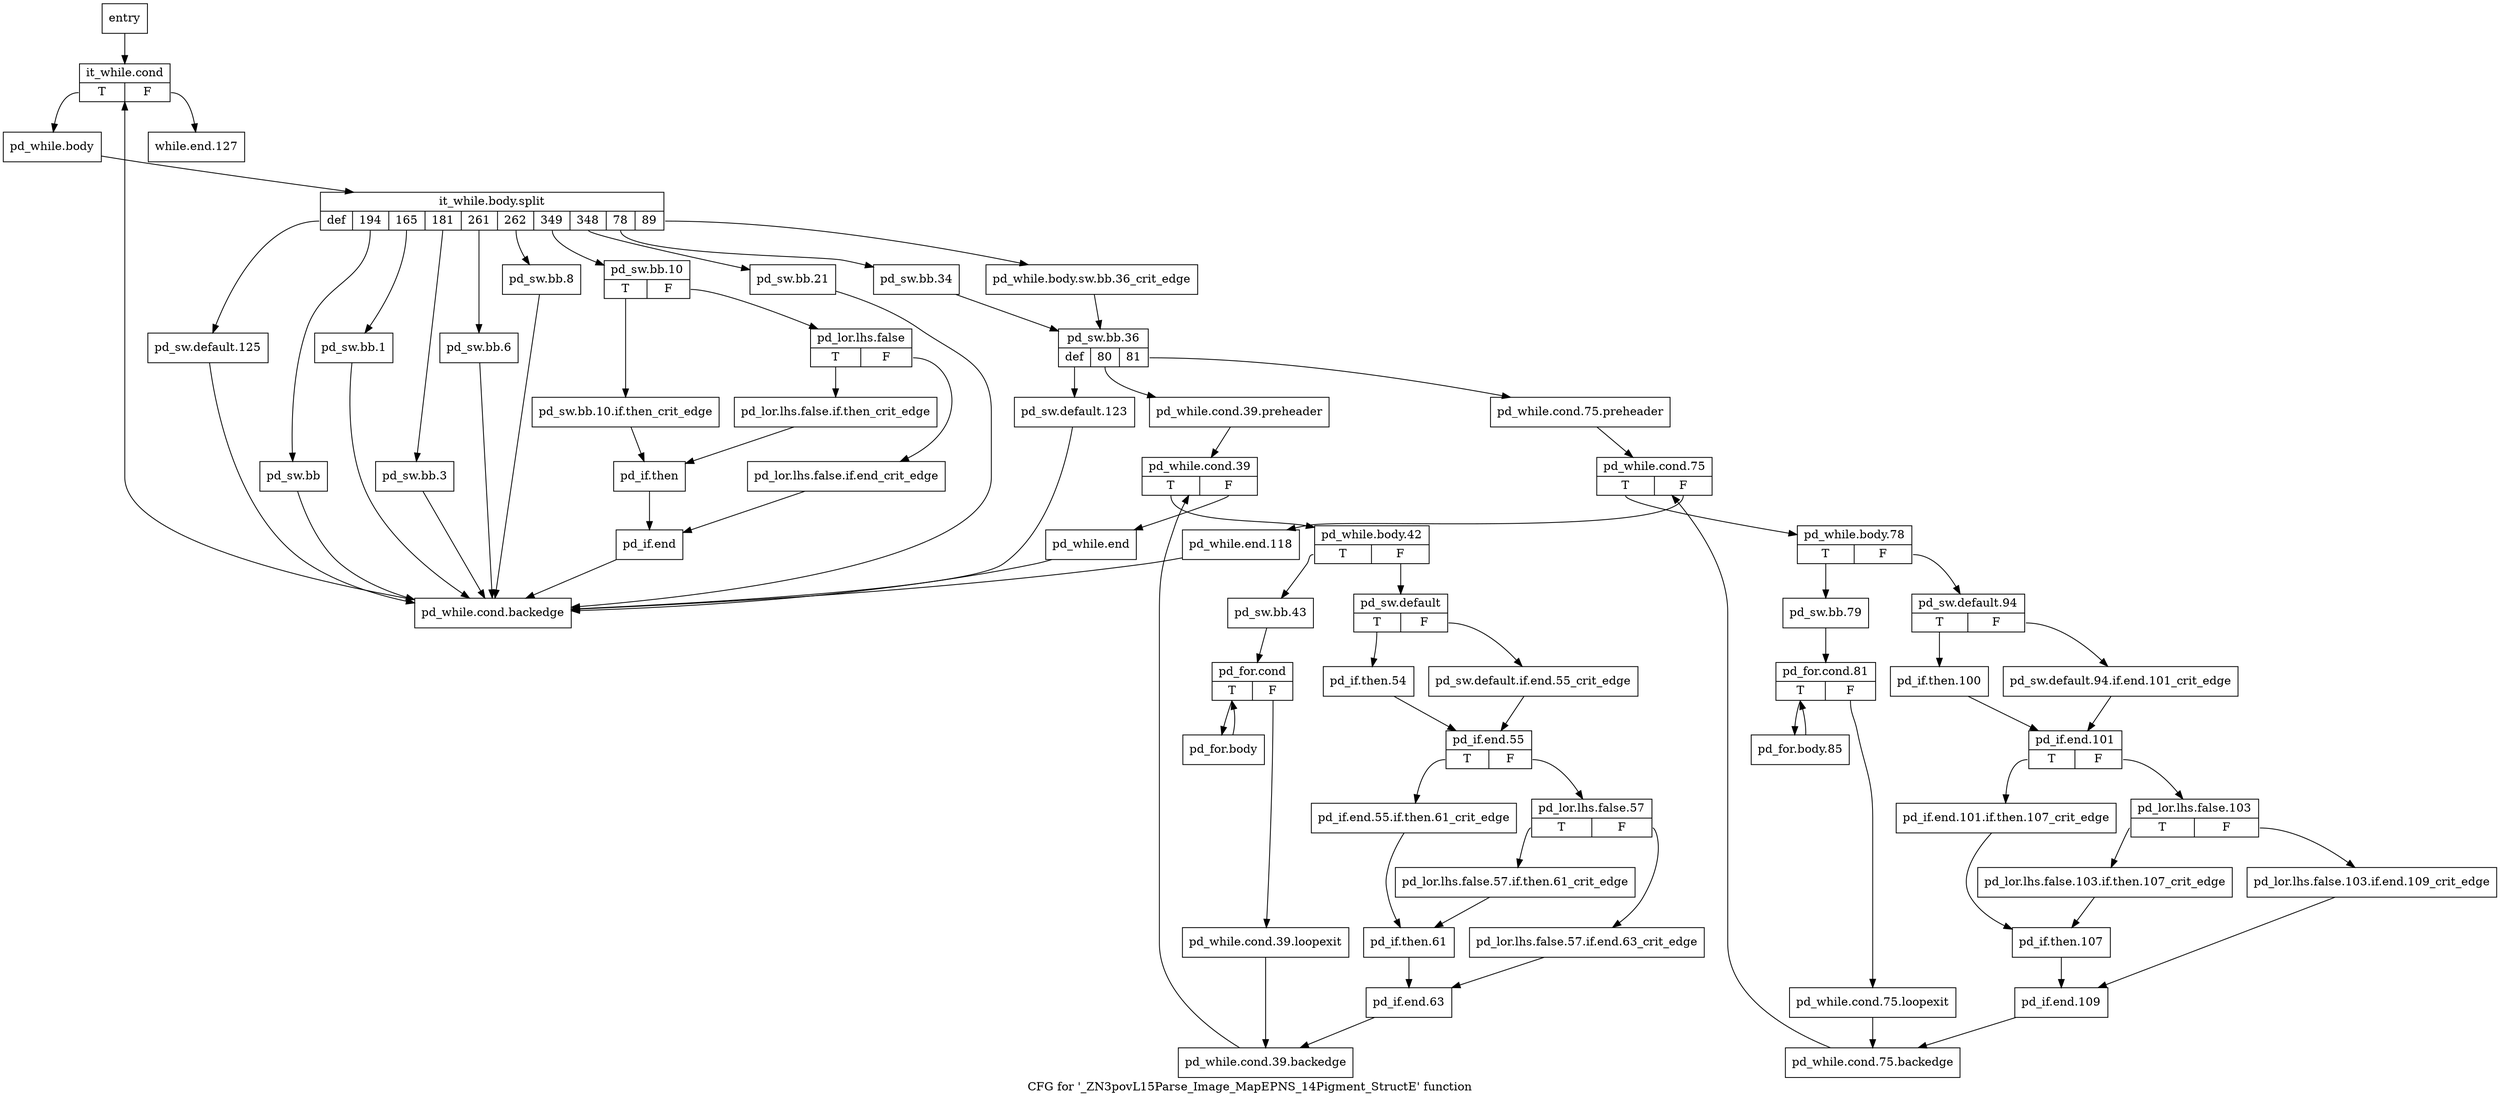 digraph "CFG for '_ZN3povL15Parse_Image_MapEPNS_14Pigment_StructE' function" {
	label="CFG for '_ZN3povL15Parse_Image_MapEPNS_14Pigment_StructE' function";

	Node0x1915900 [shape=record,label="{entry}"];
	Node0x1915900 -> Node0x1915950;
	Node0x1915950 [shape=record,label="{it_while.cond|{<s0>T|<s1>F}}"];
	Node0x1915950:s0 -> Node0x19159a0;
	Node0x1915950:s1 -> Node0x1920d10;
	Node0x19159a0 [shape=record,label="{pd_while.body}"];
	Node0x19159a0 -> Node0x309e300;
	Node0x309e300 [shape=record,label="{it_while.body.split|{<s0>def|<s1>194|<s2>165|<s3>181|<s4>261|<s5>262|<s6>349|<s7>348|<s8>78|<s9>89}}"];
	Node0x309e300:s0 -> Node0x1920cc0;
	Node0x309e300:s1 -> Node0x191fb90;
	Node0x309e300:s2 -> Node0x191fbe0;
	Node0x309e300:s3 -> Node0x191fc30;
	Node0x309e300:s4 -> Node0x191fc80;
	Node0x309e300:s5 -> Node0x191fcd0;
	Node0x309e300:s6 -> Node0x191fd20;
	Node0x309e300:s7 -> Node0x191ff50;
	Node0x309e300:s8 -> Node0x191ffa0;
	Node0x309e300:s9 -> Node0x191fb40;
	Node0x191fb40 [shape=record,label="{pd_while.body.sw.bb.36_crit_edge}"];
	Node0x191fb40 -> Node0x191fff0;
	Node0x191fb90 [shape=record,label="{pd_sw.bb}"];
	Node0x191fb90 -> Node0x1920680;
	Node0x191fbe0 [shape=record,label="{pd_sw.bb.1}"];
	Node0x191fbe0 -> Node0x1920680;
	Node0x191fc30 [shape=record,label="{pd_sw.bb.3}"];
	Node0x191fc30 -> Node0x1920680;
	Node0x191fc80 [shape=record,label="{pd_sw.bb.6}"];
	Node0x191fc80 -> Node0x1920680;
	Node0x191fcd0 [shape=record,label="{pd_sw.bb.8}"];
	Node0x191fcd0 -> Node0x1920680;
	Node0x191fd20 [shape=record,label="{pd_sw.bb.10|{<s0>T|<s1>F}}"];
	Node0x191fd20:s0 -> Node0x191fd70;
	Node0x191fd20:s1 -> Node0x191fdc0;
	Node0x191fd70 [shape=record,label="{pd_sw.bb.10.if.then_crit_edge}"];
	Node0x191fd70 -> Node0x191feb0;
	Node0x191fdc0 [shape=record,label="{pd_lor.lhs.false|{<s0>T|<s1>F}}"];
	Node0x191fdc0:s0 -> Node0x191fe60;
	Node0x191fdc0:s1 -> Node0x191fe10;
	Node0x191fe10 [shape=record,label="{pd_lor.lhs.false.if.end_crit_edge}"];
	Node0x191fe10 -> Node0x191ff00;
	Node0x191fe60 [shape=record,label="{pd_lor.lhs.false.if.then_crit_edge}"];
	Node0x191fe60 -> Node0x191feb0;
	Node0x191feb0 [shape=record,label="{pd_if.then}"];
	Node0x191feb0 -> Node0x191ff00;
	Node0x191ff00 [shape=record,label="{pd_if.end}"];
	Node0x191ff00 -> Node0x1920680;
	Node0x191ff50 [shape=record,label="{pd_sw.bb.21}"];
	Node0x191ff50 -> Node0x1920680;
	Node0x191ffa0 [shape=record,label="{pd_sw.bb.34}"];
	Node0x191ffa0 -> Node0x191fff0;
	Node0x191fff0 [shape=record,label="{pd_sw.bb.36|{<s0>def|<s1>80|<s2>81}}"];
	Node0x191fff0:s0 -> Node0x1920c70;
	Node0x191fff0:s1 -> Node0x1920090;
	Node0x191fff0:s2 -> Node0x1920040;
	Node0x1920040 [shape=record,label="{pd_while.cond.75.preheader}"];
	Node0x1920040 -> Node0x1920720;
	Node0x1920090 [shape=record,label="{pd_while.cond.39.preheader}"];
	Node0x1920090 -> Node0x1920130;
	Node0x19200e0 [shape=record,label="{pd_while.cond.39.loopexit}"];
	Node0x19200e0 -> Node0x19205e0;
	Node0x1920130 [shape=record,label="{pd_while.cond.39|{<s0>T|<s1>F}}"];
	Node0x1920130:s0 -> Node0x1920180;
	Node0x1920130:s1 -> Node0x1920630;
	Node0x1920180 [shape=record,label="{pd_while.body.42|{<s0>T|<s1>F}}"];
	Node0x1920180:s0 -> Node0x19201d0;
	Node0x1920180:s1 -> Node0x19202c0;
	Node0x19201d0 [shape=record,label="{pd_sw.bb.43}"];
	Node0x19201d0 -> Node0x1920220;
	Node0x1920220 [shape=record,label="{pd_for.cond|{<s0>T|<s1>F}}"];
	Node0x1920220:s0 -> Node0x1920270;
	Node0x1920220:s1 -> Node0x19200e0;
	Node0x1920270 [shape=record,label="{pd_for.body}"];
	Node0x1920270 -> Node0x1920220;
	Node0x19202c0 [shape=record,label="{pd_sw.default|{<s0>T|<s1>F}}"];
	Node0x19202c0:s0 -> Node0x1920360;
	Node0x19202c0:s1 -> Node0x1920310;
	Node0x1920310 [shape=record,label="{pd_sw.default.if.end.55_crit_edge}"];
	Node0x1920310 -> Node0x19203b0;
	Node0x1920360 [shape=record,label="{pd_if.then.54}"];
	Node0x1920360 -> Node0x19203b0;
	Node0x19203b0 [shape=record,label="{pd_if.end.55|{<s0>T|<s1>F}}"];
	Node0x19203b0:s0 -> Node0x1920400;
	Node0x19203b0:s1 -> Node0x1920450;
	Node0x1920400 [shape=record,label="{pd_if.end.55.if.then.61_crit_edge}"];
	Node0x1920400 -> Node0x1920540;
	Node0x1920450 [shape=record,label="{pd_lor.lhs.false.57|{<s0>T|<s1>F}}"];
	Node0x1920450:s0 -> Node0x19204f0;
	Node0x1920450:s1 -> Node0x19204a0;
	Node0x19204a0 [shape=record,label="{pd_lor.lhs.false.57.if.end.63_crit_edge}"];
	Node0x19204a0 -> Node0x1920590;
	Node0x19204f0 [shape=record,label="{pd_lor.lhs.false.57.if.then.61_crit_edge}"];
	Node0x19204f0 -> Node0x1920540;
	Node0x1920540 [shape=record,label="{pd_if.then.61}"];
	Node0x1920540 -> Node0x1920590;
	Node0x1920590 [shape=record,label="{pd_if.end.63}"];
	Node0x1920590 -> Node0x19205e0;
	Node0x19205e0 [shape=record,label="{pd_while.cond.39.backedge}"];
	Node0x19205e0 -> Node0x1920130;
	Node0x1920630 [shape=record,label="{pd_while.end}"];
	Node0x1920630 -> Node0x1920680;
	Node0x1920680 [shape=record,label="{pd_while.cond.backedge}"];
	Node0x1920680 -> Node0x1915950;
	Node0x19206d0 [shape=record,label="{pd_while.cond.75.loopexit}"];
	Node0x19206d0 -> Node0x1920bd0;
	Node0x1920720 [shape=record,label="{pd_while.cond.75|{<s0>T|<s1>F}}"];
	Node0x1920720:s0 -> Node0x1920770;
	Node0x1920720:s1 -> Node0x1920c20;
	Node0x1920770 [shape=record,label="{pd_while.body.78|{<s0>T|<s1>F}}"];
	Node0x1920770:s0 -> Node0x19207c0;
	Node0x1920770:s1 -> Node0x19208b0;
	Node0x19207c0 [shape=record,label="{pd_sw.bb.79}"];
	Node0x19207c0 -> Node0x1920810;
	Node0x1920810 [shape=record,label="{pd_for.cond.81|{<s0>T|<s1>F}}"];
	Node0x1920810:s0 -> Node0x1920860;
	Node0x1920810:s1 -> Node0x19206d0;
	Node0x1920860 [shape=record,label="{pd_for.body.85}"];
	Node0x1920860 -> Node0x1920810;
	Node0x19208b0 [shape=record,label="{pd_sw.default.94|{<s0>T|<s1>F}}"];
	Node0x19208b0:s0 -> Node0x1920950;
	Node0x19208b0:s1 -> Node0x1920900;
	Node0x1920900 [shape=record,label="{pd_sw.default.94.if.end.101_crit_edge}"];
	Node0x1920900 -> Node0x19209a0;
	Node0x1920950 [shape=record,label="{pd_if.then.100}"];
	Node0x1920950 -> Node0x19209a0;
	Node0x19209a0 [shape=record,label="{pd_if.end.101|{<s0>T|<s1>F}}"];
	Node0x19209a0:s0 -> Node0x19209f0;
	Node0x19209a0:s1 -> Node0x1920a40;
	Node0x19209f0 [shape=record,label="{pd_if.end.101.if.then.107_crit_edge}"];
	Node0x19209f0 -> Node0x1920b30;
	Node0x1920a40 [shape=record,label="{pd_lor.lhs.false.103|{<s0>T|<s1>F}}"];
	Node0x1920a40:s0 -> Node0x1920ae0;
	Node0x1920a40:s1 -> Node0x1920a90;
	Node0x1920a90 [shape=record,label="{pd_lor.lhs.false.103.if.end.109_crit_edge}"];
	Node0x1920a90 -> Node0x1920b80;
	Node0x1920ae0 [shape=record,label="{pd_lor.lhs.false.103.if.then.107_crit_edge}"];
	Node0x1920ae0 -> Node0x1920b30;
	Node0x1920b30 [shape=record,label="{pd_if.then.107}"];
	Node0x1920b30 -> Node0x1920b80;
	Node0x1920b80 [shape=record,label="{pd_if.end.109}"];
	Node0x1920b80 -> Node0x1920bd0;
	Node0x1920bd0 [shape=record,label="{pd_while.cond.75.backedge}"];
	Node0x1920bd0 -> Node0x1920720;
	Node0x1920c20 [shape=record,label="{pd_while.end.118}"];
	Node0x1920c20 -> Node0x1920680;
	Node0x1920c70 [shape=record,label="{pd_sw.default.123}"];
	Node0x1920c70 -> Node0x1920680;
	Node0x1920cc0 [shape=record,label="{pd_sw.default.125}"];
	Node0x1920cc0 -> Node0x1920680;
	Node0x1920d10 [shape=record,label="{while.end.127}"];
}
